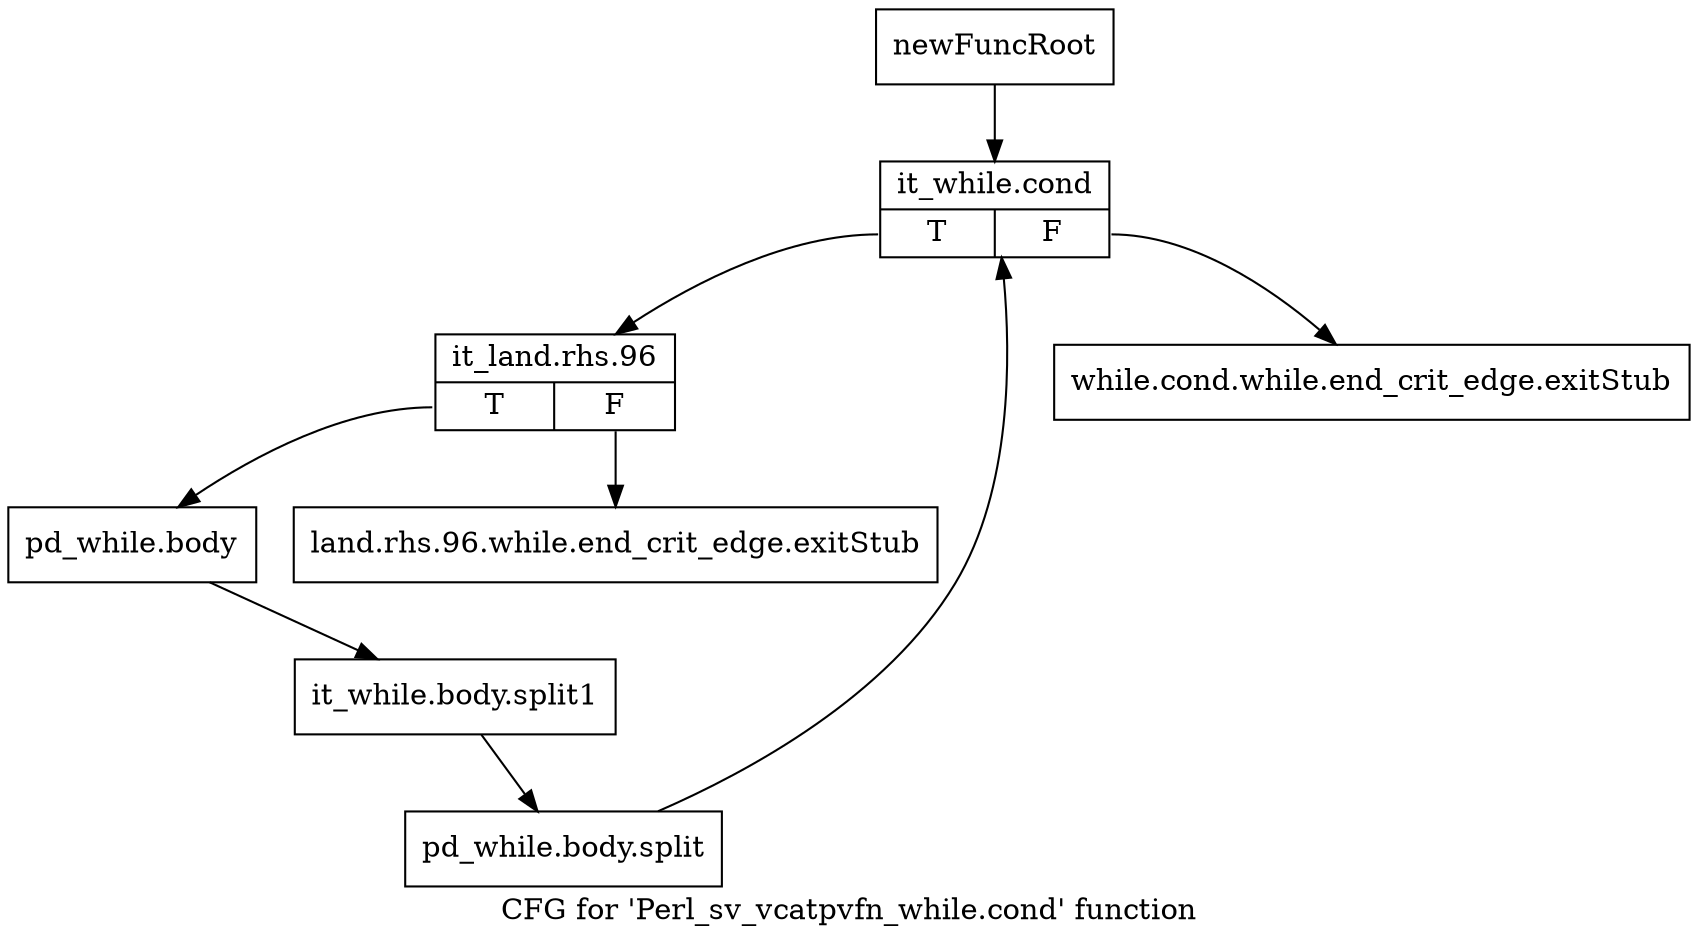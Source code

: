 digraph "CFG for 'Perl_sv_vcatpvfn_while.cond' function" {
	label="CFG for 'Perl_sv_vcatpvfn_while.cond' function";

	Node0x54b86f0 [shape=record,label="{newFuncRoot}"];
	Node0x54b86f0 -> Node0x54b87e0;
	Node0x54b8740 [shape=record,label="{while.cond.while.end_crit_edge.exitStub}"];
	Node0x54b8790 [shape=record,label="{land.rhs.96.while.end_crit_edge.exitStub}"];
	Node0x54b87e0 [shape=record,label="{it_while.cond|{<s0>T|<s1>F}}"];
	Node0x54b87e0:s0 -> Node0x54b8830;
	Node0x54b87e0:s1 -> Node0x54b8740;
	Node0x54b8830 [shape=record,label="{it_land.rhs.96|{<s0>T|<s1>F}}"];
	Node0x54b8830:s0 -> Node0x54b8880;
	Node0x54b8830:s1 -> Node0x54b8790;
	Node0x54b8880 [shape=record,label="{pd_while.body}"];
	Node0x54b8880 -> Node0x54ab320;
	Node0x54ab320 [shape=record,label="{it_while.body.split1}"];
	Node0x54ab320 -> Node0x688d960;
	Node0x688d960 [shape=record,label="{pd_while.body.split}"];
	Node0x688d960 -> Node0x54b87e0;
}
